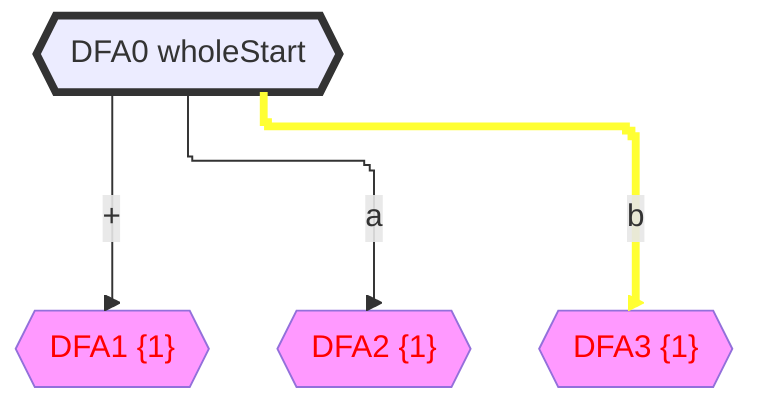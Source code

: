 ﻿%%{ init: { 'flowchart': { 'curve': 'stepBefore' } } }%%
%%{init: {"flowchart": {"defaultRenderer": "elk"}} }%%
flowchart
DFA0{{"DFA0 wholeStart"}}
style DFA0 stroke:#333,stroke-width:4px
DFA1{{"DFA1 {1}"}}
style DFA1 fill:#f9f,color:#ff0000
DFA2{{"DFA2 {1}"}}
style DFA2 fill:#f9f,color:#ff0000
DFA3{{"DFA3 {1}"}}
style DFA3 fill:#f9f,color:#ff0000
DFA0 -->|"+"|DFA1
DFA0 -->|"a"|DFA2
DFA0 -->|"b"|DFA3
linkStyle 2 stroke:#ff3,stroke-width:4px,color:green;